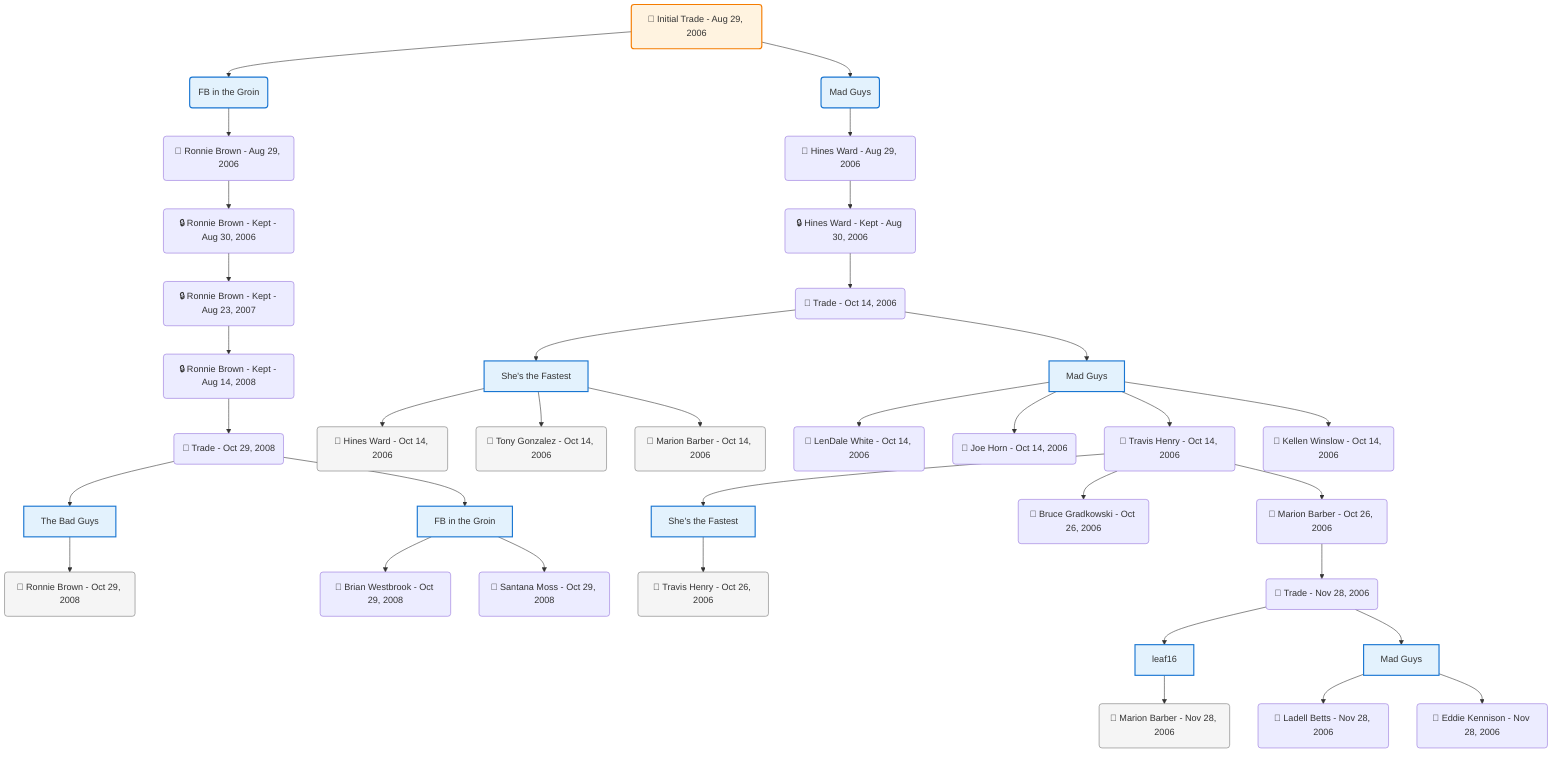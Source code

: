 flowchart TD

    TRADE_MAIN("🔄 Initial Trade - Aug 29, 2006")
    TEAM_1("FB in the Groin")
    TEAM_2("Mad Guys")
    NODE_4d334307-ef69-44f5-8aaa-3bba83c91e44("🔄 Ronnie Brown - Aug 29, 2006")
    NODE_ff317a1f-3a83-4a7e-9c05-14dc128c72cd("🔒 Ronnie Brown - Kept - Aug 30, 2006")
    NODE_5ac43715-57b0-4e7c-be7d-bad67b8c1a84("🔒 Ronnie Brown - Kept - Aug 23, 2007")
    NODE_030c80d8-b6a2-4377-8b86-b87ee8b646f2("🔒 Ronnie Brown - Kept - Aug 14, 2008")
    TRADE_c3f0b7c2-f7b5-4e00-9f80-68c86f7c182e_3("🔄 Trade - Oct 29, 2008")
    TEAM_b2220d1a-ff75-4622-9757-09978901110f_4["The Bad Guys"]
    NODE_acbb1f4c-bddd-4152-be7d-cdbc176f8841("🔄 Ronnie Brown - Oct 29, 2008")
    TEAM_f483ecf1-cd17-4991-854b-e52dfc957b45_5["FB in the Groin"]
    NODE_12905ee6-bbd2-40e5-9718-ce23cb7d7206("🔄 Brian Westbrook - Oct 29, 2008")
    NODE_6443451d-b374-42e2-9cc8-cf7ea623c574("🔄 Santana Moss - Oct 29, 2008")
    NODE_cc6561f0-79a7-4abb-a7fe-c0ec944a7175("🔄 Hines Ward - Aug 29, 2006")
    NODE_e5e70290-c6ec-497f-9ae7-e1a63c57866d("🔒 Hines Ward - Kept - Aug 30, 2006")
    TRADE_ce20ada5-488c-42bb-81ff-654bf10c775e_6("🔄 Trade - Oct 14, 2006")
    TEAM_4449259f-64af-44fd-9235-1facc0926234_7["She's the Fastest"]
    NODE_fd2f47c1-8ed6-4c4d-92c5-fa95074e6f3b("🔄 Hines Ward - Oct 14, 2006")
    NODE_318494ea-3c4e-4311-aae1-6262e1d62dd2("🔄 Tony Gonzalez - Oct 14, 2006")
    NODE_76fc29b7-369e-4798-8eac-eaa63e814539("🔄 Marion Barber - Oct 14, 2006")
    TEAM_f5908944-6efd-40eb-af54-6c53004e0e2f_8["Mad Guys"]
    NODE_f2a49ad0-9bef-4fd1-94ed-61651a84658b("🔄 LenDale White - Oct 14, 2006")
    NODE_2d5e163c-cf82-4f0c-b2b0-928482ea4ad2("🔄 Joe Horn - Oct 14, 2006")
    NODE_282956be-e712-4df6-843a-9d92485c0ae4("🔄 Travis Henry - Oct 14, 2006")
    TEAM_4449259f-64af-44fd-9235-1facc0926234_9["She's the Fastest"]
    NODE_6372070f-eeba-4284-a58b-94618802e524("🔄 Travis Henry - Oct 26, 2006")
    NODE_48b9675f-7bae-44b9-a520-04d629791a34("🔄 Bruce Gradkowski - Oct 26, 2006")
    NODE_1977b820-e794-4826-a87e-c7ab3bffeb05("🔄 Marion Barber - Oct 26, 2006")
    TRADE_53f24c3c-4b6a-4d70-ab1e-03d14f02c7a5_10("🔄 Trade - Nov 28, 2006")
    TEAM_66fb98f4-89a7-45f9-893a-b41d71e6249d_11["leaf16"]
    NODE_1c0c4315-20d2-4d11-879e-89a97c598c0a("🔄 Marion Barber - Nov 28, 2006")
    TEAM_f5908944-6efd-40eb-af54-6c53004e0e2f_12["Mad Guys"]
    NODE_df70a1a9-92be-4bc3-9bed-00ac89e4cce6("🔄 Ladell Betts - Nov 28, 2006")
    NODE_b01ecd75-3eab-4076-9ac4-9855534a2fe8("🔄 Eddie Kennison - Nov 28, 2006")
    NODE_226cc31f-fa1b-4444-9edd-d799c92a88af("🔄 Kellen Winslow - Oct 14, 2006")

    TRADE_MAIN --> TEAM_1
    TRADE_MAIN --> TEAM_2
    TEAM_1 --> NODE_4d334307-ef69-44f5-8aaa-3bba83c91e44
    NODE_4d334307-ef69-44f5-8aaa-3bba83c91e44 --> NODE_ff317a1f-3a83-4a7e-9c05-14dc128c72cd
    NODE_ff317a1f-3a83-4a7e-9c05-14dc128c72cd --> NODE_5ac43715-57b0-4e7c-be7d-bad67b8c1a84
    NODE_5ac43715-57b0-4e7c-be7d-bad67b8c1a84 --> NODE_030c80d8-b6a2-4377-8b86-b87ee8b646f2
    NODE_030c80d8-b6a2-4377-8b86-b87ee8b646f2 --> TRADE_c3f0b7c2-f7b5-4e00-9f80-68c86f7c182e_3
    TRADE_c3f0b7c2-f7b5-4e00-9f80-68c86f7c182e_3 --> TEAM_b2220d1a-ff75-4622-9757-09978901110f_4
    TEAM_b2220d1a-ff75-4622-9757-09978901110f_4 --> NODE_acbb1f4c-bddd-4152-be7d-cdbc176f8841
    TRADE_c3f0b7c2-f7b5-4e00-9f80-68c86f7c182e_3 --> TEAM_f483ecf1-cd17-4991-854b-e52dfc957b45_5
    TEAM_f483ecf1-cd17-4991-854b-e52dfc957b45_5 --> NODE_12905ee6-bbd2-40e5-9718-ce23cb7d7206
    TEAM_f483ecf1-cd17-4991-854b-e52dfc957b45_5 --> NODE_6443451d-b374-42e2-9cc8-cf7ea623c574
    TEAM_2 --> NODE_cc6561f0-79a7-4abb-a7fe-c0ec944a7175
    NODE_cc6561f0-79a7-4abb-a7fe-c0ec944a7175 --> NODE_e5e70290-c6ec-497f-9ae7-e1a63c57866d
    NODE_e5e70290-c6ec-497f-9ae7-e1a63c57866d --> TRADE_ce20ada5-488c-42bb-81ff-654bf10c775e_6
    TRADE_ce20ada5-488c-42bb-81ff-654bf10c775e_6 --> TEAM_4449259f-64af-44fd-9235-1facc0926234_7
    TEAM_4449259f-64af-44fd-9235-1facc0926234_7 --> NODE_fd2f47c1-8ed6-4c4d-92c5-fa95074e6f3b
    TEAM_4449259f-64af-44fd-9235-1facc0926234_7 --> NODE_318494ea-3c4e-4311-aae1-6262e1d62dd2
    TEAM_4449259f-64af-44fd-9235-1facc0926234_7 --> NODE_76fc29b7-369e-4798-8eac-eaa63e814539
    TRADE_ce20ada5-488c-42bb-81ff-654bf10c775e_6 --> TEAM_f5908944-6efd-40eb-af54-6c53004e0e2f_8
    TEAM_f5908944-6efd-40eb-af54-6c53004e0e2f_8 --> NODE_f2a49ad0-9bef-4fd1-94ed-61651a84658b
    TEAM_f5908944-6efd-40eb-af54-6c53004e0e2f_8 --> NODE_2d5e163c-cf82-4f0c-b2b0-928482ea4ad2
    TEAM_f5908944-6efd-40eb-af54-6c53004e0e2f_8 --> NODE_282956be-e712-4df6-843a-9d92485c0ae4
    NODE_282956be-e712-4df6-843a-9d92485c0ae4 --> TEAM_4449259f-64af-44fd-9235-1facc0926234_9
    TEAM_4449259f-64af-44fd-9235-1facc0926234_9 --> NODE_6372070f-eeba-4284-a58b-94618802e524
    NODE_282956be-e712-4df6-843a-9d92485c0ae4 --> NODE_48b9675f-7bae-44b9-a520-04d629791a34
    NODE_282956be-e712-4df6-843a-9d92485c0ae4 --> NODE_1977b820-e794-4826-a87e-c7ab3bffeb05
    NODE_1977b820-e794-4826-a87e-c7ab3bffeb05 --> TRADE_53f24c3c-4b6a-4d70-ab1e-03d14f02c7a5_10
    TRADE_53f24c3c-4b6a-4d70-ab1e-03d14f02c7a5_10 --> TEAM_66fb98f4-89a7-45f9-893a-b41d71e6249d_11
    TEAM_66fb98f4-89a7-45f9-893a-b41d71e6249d_11 --> NODE_1c0c4315-20d2-4d11-879e-89a97c598c0a
    TRADE_53f24c3c-4b6a-4d70-ab1e-03d14f02c7a5_10 --> TEAM_f5908944-6efd-40eb-af54-6c53004e0e2f_12
    TEAM_f5908944-6efd-40eb-af54-6c53004e0e2f_12 --> NODE_df70a1a9-92be-4bc3-9bed-00ac89e4cce6
    TEAM_f5908944-6efd-40eb-af54-6c53004e0e2f_12 --> NODE_b01ecd75-3eab-4076-9ac4-9855534a2fe8
    TEAM_f5908944-6efd-40eb-af54-6c53004e0e2f_8 --> NODE_226cc31f-fa1b-4444-9edd-d799c92a88af

    %% Node styling
    classDef teamNode fill:#e3f2fd,stroke:#1976d2,stroke-width:2px
    classDef tradeNode fill:#fff3e0,stroke:#f57c00,stroke-width:2px
    classDef playerNode fill:#f3e5f5,stroke:#7b1fa2,stroke-width:1px
    classDef nonRootPlayerNode fill:#f5f5f5,stroke:#757575,stroke-width:1px
    classDef endNode fill:#ffebee,stroke:#c62828,stroke-width:2px
    classDef waiverNode fill:#e8f5e8,stroke:#388e3c,stroke-width:2px
    classDef championshipNode fill:#fff9c4,stroke:#f57f17,stroke-width:3px

    class TEAM_1,TEAM_2,TEAM_b2220d1a-ff75-4622-9757-09978901110f_4,TEAM_f483ecf1-cd17-4991-854b-e52dfc957b45_5,TEAM_4449259f-64af-44fd-9235-1facc0926234_7,TEAM_f5908944-6efd-40eb-af54-6c53004e0e2f_8,TEAM_4449259f-64af-44fd-9235-1facc0926234_9,TEAM_66fb98f4-89a7-45f9-893a-b41d71e6249d_11,TEAM_f5908944-6efd-40eb-af54-6c53004e0e2f_12 teamNode
    class NODE_acbb1f4c-bddd-4152-be7d-cdbc176f8841,NODE_fd2f47c1-8ed6-4c4d-92c5-fa95074e6f3b,NODE_318494ea-3c4e-4311-aae1-6262e1d62dd2,NODE_76fc29b7-369e-4798-8eac-eaa63e814539,NODE_6372070f-eeba-4284-a58b-94618802e524,NODE_1c0c4315-20d2-4d11-879e-89a97c598c0a nonRootPlayerNode
    class TRADE_MAIN tradeNode